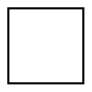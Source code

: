 graph G {
	graph [bb="0,0,36,36"];
	node [label="\N"];
	a	[height=0.5,
		label="",
		pos="18,18",
		shape=square,
		width=0.5];
}
